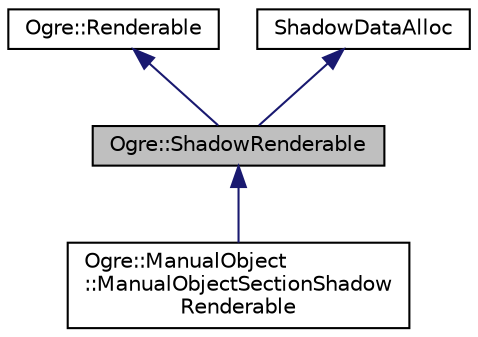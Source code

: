 digraph "Ogre::ShadowRenderable"
{
  bgcolor="transparent";
  edge [fontname="Helvetica",fontsize="10",labelfontname="Helvetica",labelfontsize="10"];
  node [fontname="Helvetica",fontsize="10",shape=record];
  Node0 [label="Ogre::ShadowRenderable",height=0.2,width=0.4,color="black", fillcolor="grey75", style="filled", fontcolor="black"];
  Node1 -> Node0 [dir="back",color="midnightblue",fontsize="10",style="solid",fontname="Helvetica"];
  Node1 [label="Ogre::Renderable",height=0.2,width=0.4,color="black",URL="$class_ogre_1_1_renderable.html",tooltip="Abstract class defining the interface all renderable objects must implement. "];
  Node2 -> Node0 [dir="back",color="midnightblue",fontsize="10",style="solid",fontname="Helvetica"];
  Node2 [label="ShadowDataAlloc",height=0.2,width=0.4,color="black",URL="$class_ogre_1_1_allocated_object.html"];
  Node0 -> Node3 [dir="back",color="midnightblue",fontsize="10",style="solid",fontname="Helvetica"];
  Node3 [label="Ogre::ManualObject\l::ManualObjectSectionShadow\lRenderable",height=0.2,width=0.4,color="black",URL="$class_ogre_1_1_manual_object_1_1_manual_object_section_shadow_renderable.html",tooltip="Nested class to allow shadows. "];
}
